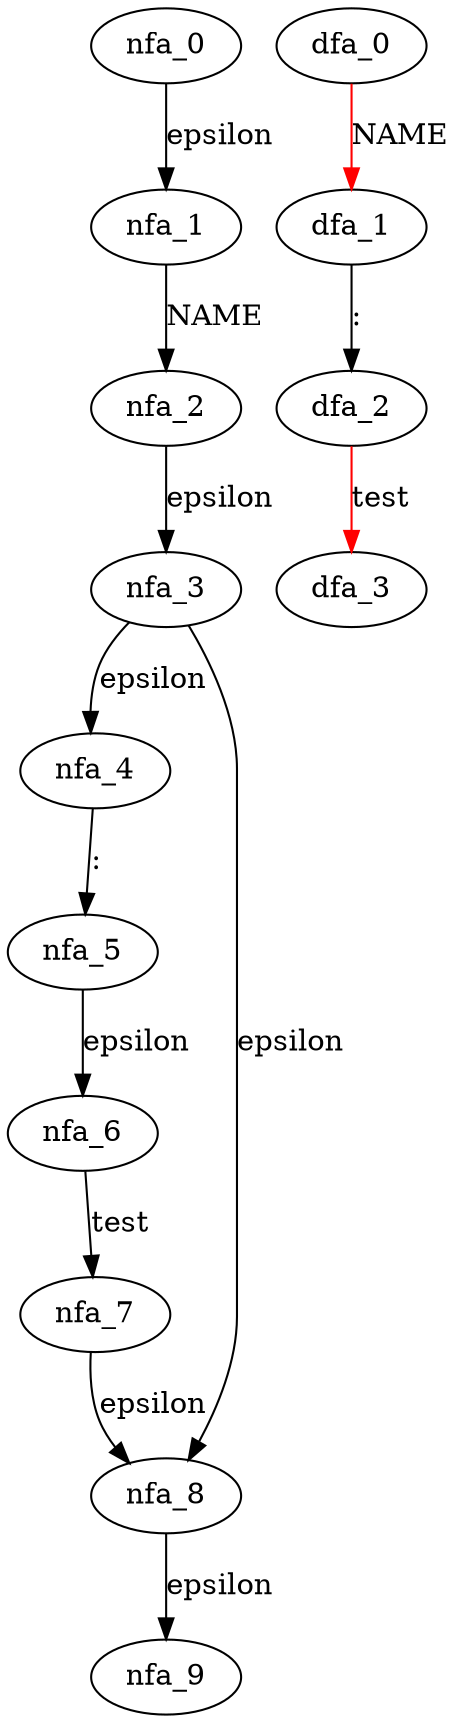 digraph tfpdef {
 subgraph tfpdef_nfa {
  nfa_0->nfa_1[label=epsilon]
  nfa_1->nfa_2[label=NAME]
  nfa_2->nfa_3[label=epsilon]
  nfa_3->nfa_4[label=epsilon]
  nfa_4->nfa_5[label=":"]
  nfa_5->nfa_6[label=epsilon]
  nfa_6->nfa_7[label=test]
  nfa_7->nfa_8[label=epsilon]
  nfa_8->nfa_9[label=epsilon]
  nfa_3->nfa_8[label=epsilon]
  }
 subgraph tfpdef_dfa {
  dfa_0->dfa_1[label=NAME,color=red]
  dfa_1->dfa_2[label=":"]
  dfa_2->dfa_3[label=test,color=red]
  }
}
